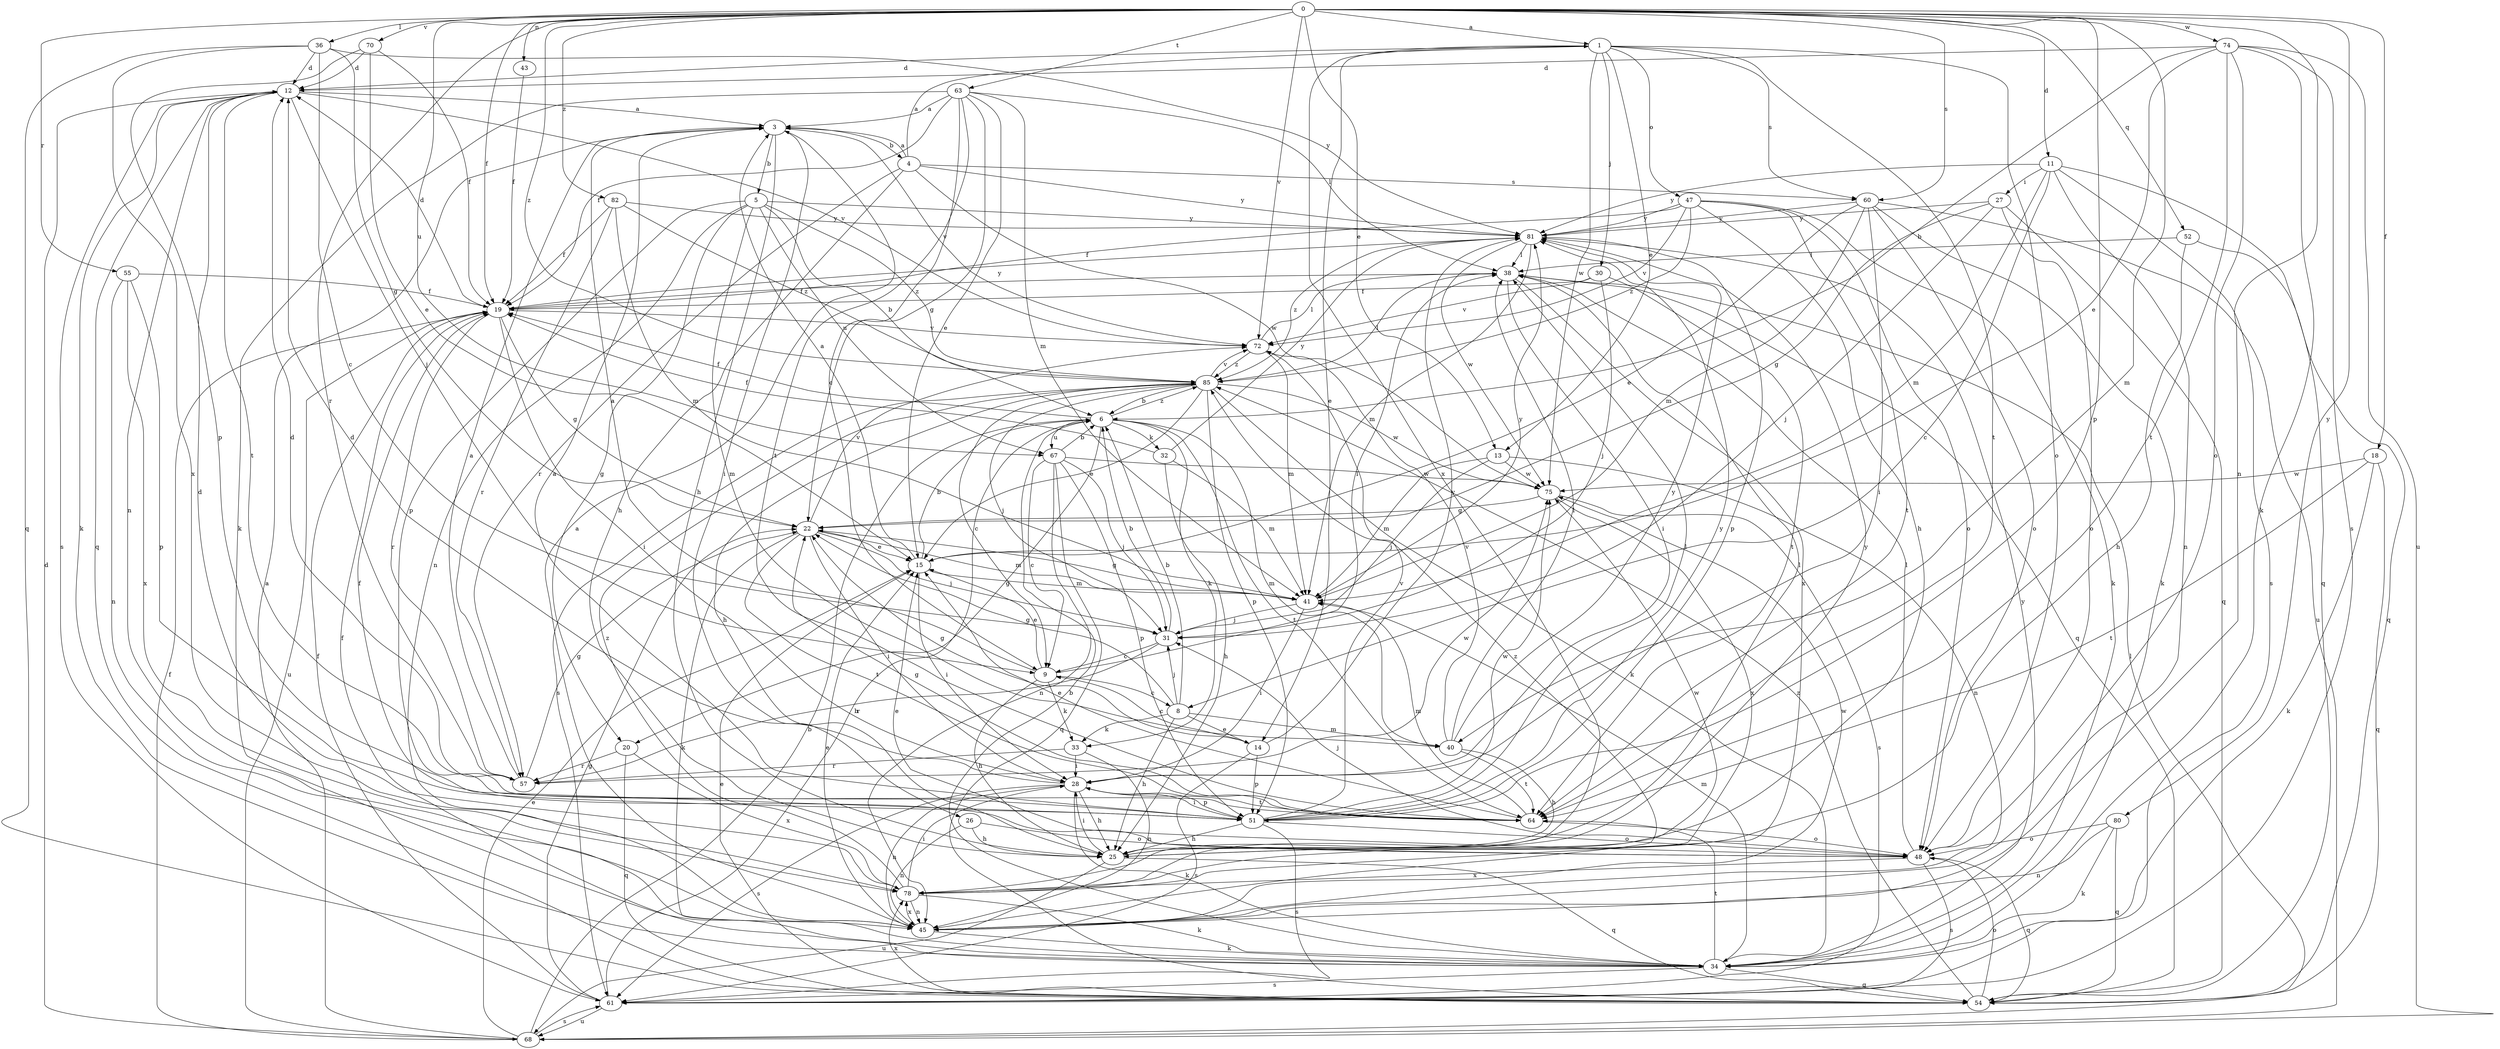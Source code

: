 strict digraph  {
0;
1;
3;
4;
5;
6;
8;
9;
11;
12;
13;
14;
15;
18;
19;
20;
22;
25;
26;
27;
28;
30;
31;
32;
33;
34;
36;
38;
40;
41;
43;
45;
47;
48;
51;
52;
54;
55;
57;
60;
61;
63;
64;
67;
68;
70;
72;
74;
75;
78;
80;
81;
82;
85;
0 -> 1  [label=a];
0 -> 11  [label=d];
0 -> 13  [label=e];
0 -> 18  [label=f];
0 -> 19  [label=f];
0 -> 36  [label=l];
0 -> 40  [label=m];
0 -> 43  [label=n];
0 -> 45  [label=n];
0 -> 51  [label=p];
0 -> 52  [label=q];
0 -> 55  [label=r];
0 -> 57  [label=r];
0 -> 60  [label=s];
0 -> 63  [label=t];
0 -> 67  [label=u];
0 -> 70  [label=v];
0 -> 72  [label=v];
0 -> 74  [label=w];
0 -> 80  [label=y];
0 -> 82  [label=z];
0 -> 85  [label=z];
1 -> 12  [label=d];
1 -> 13  [label=e];
1 -> 14  [label=e];
1 -> 30  [label=j];
1 -> 47  [label=o];
1 -> 48  [label=o];
1 -> 60  [label=s];
1 -> 64  [label=t];
1 -> 75  [label=w];
1 -> 78  [label=x];
3 -> 4  [label=b];
3 -> 5  [label=b];
3 -> 25  [label=h];
3 -> 26  [label=i];
3 -> 72  [label=v];
4 -> 1  [label=a];
4 -> 3  [label=a];
4 -> 25  [label=h];
4 -> 57  [label=r];
4 -> 60  [label=s];
4 -> 75  [label=w];
4 -> 81  [label=y];
5 -> 6  [label=b];
5 -> 20  [label=g];
5 -> 40  [label=m];
5 -> 45  [label=n];
5 -> 51  [label=p];
5 -> 67  [label=u];
5 -> 81  [label=y];
5 -> 85  [label=z];
6 -> 19  [label=f];
6 -> 20  [label=g];
6 -> 32  [label=k];
6 -> 33  [label=k];
6 -> 40  [label=m];
6 -> 64  [label=t];
6 -> 67  [label=u];
6 -> 85  [label=z];
8 -> 6  [label=b];
8 -> 14  [label=e];
8 -> 22  [label=g];
8 -> 25  [label=h];
8 -> 31  [label=j];
8 -> 33  [label=k];
8 -> 40  [label=m];
9 -> 3  [label=a];
9 -> 8  [label=c];
9 -> 15  [label=e];
9 -> 25  [label=h];
9 -> 33  [label=k];
9 -> 38  [label=l];
11 -> 8  [label=c];
11 -> 27  [label=i];
11 -> 41  [label=m];
11 -> 45  [label=n];
11 -> 54  [label=q];
11 -> 61  [label=s];
11 -> 81  [label=y];
12 -> 3  [label=a];
12 -> 31  [label=j];
12 -> 34  [label=k];
12 -> 45  [label=n];
12 -> 54  [label=q];
12 -> 61  [label=s];
12 -> 64  [label=t];
12 -> 72  [label=v];
13 -> 31  [label=j];
13 -> 41  [label=m];
13 -> 45  [label=n];
13 -> 75  [label=w];
14 -> 9  [label=c];
14 -> 22  [label=g];
14 -> 51  [label=p];
14 -> 61  [label=s];
14 -> 81  [label=y];
15 -> 3  [label=a];
15 -> 6  [label=b];
15 -> 28  [label=i];
15 -> 41  [label=m];
18 -> 34  [label=k];
18 -> 54  [label=q];
18 -> 64  [label=t];
18 -> 75  [label=w];
19 -> 12  [label=d];
19 -> 22  [label=g];
19 -> 28  [label=i];
19 -> 57  [label=r];
19 -> 68  [label=u];
19 -> 72  [label=v];
19 -> 81  [label=y];
20 -> 54  [label=q];
20 -> 57  [label=r];
20 -> 78  [label=x];
22 -> 15  [label=e];
22 -> 28  [label=i];
22 -> 31  [label=j];
22 -> 34  [label=k];
22 -> 41  [label=m];
22 -> 64  [label=t];
22 -> 72  [label=v];
25 -> 28  [label=i];
25 -> 38  [label=l];
25 -> 54  [label=q];
25 -> 68  [label=u];
25 -> 81  [label=y];
26 -> 25  [label=h];
26 -> 45  [label=n];
26 -> 48  [label=o];
27 -> 22  [label=g];
27 -> 31  [label=j];
27 -> 48  [label=o];
27 -> 54  [label=q];
27 -> 81  [label=y];
28 -> 12  [label=d];
28 -> 25  [label=h];
28 -> 34  [label=k];
28 -> 45  [label=n];
28 -> 51  [label=p];
28 -> 61  [label=s];
28 -> 64  [label=t];
30 -> 19  [label=f];
30 -> 31  [label=j];
30 -> 64  [label=t];
30 -> 72  [label=v];
31 -> 6  [label=b];
31 -> 9  [label=c];
31 -> 57  [label=r];
32 -> 19  [label=f];
32 -> 25  [label=h];
32 -> 41  [label=m];
32 -> 81  [label=y];
33 -> 28  [label=i];
33 -> 45  [label=n];
33 -> 57  [label=r];
34 -> 6  [label=b];
34 -> 19  [label=f];
34 -> 41  [label=m];
34 -> 54  [label=q];
34 -> 61  [label=s];
34 -> 64  [label=t];
34 -> 81  [label=y];
36 -> 9  [label=c];
36 -> 12  [label=d];
36 -> 22  [label=g];
36 -> 54  [label=q];
36 -> 78  [label=x];
36 -> 81  [label=y];
38 -> 19  [label=f];
38 -> 28  [label=i];
38 -> 54  [label=q];
38 -> 78  [label=x];
40 -> 25  [label=h];
40 -> 38  [label=l];
40 -> 64  [label=t];
40 -> 72  [label=v];
40 -> 81  [label=y];
41 -> 22  [label=g];
41 -> 28  [label=i];
41 -> 31  [label=j];
41 -> 81  [label=y];
43 -> 19  [label=f];
45 -> 3  [label=a];
45 -> 15  [label=e];
45 -> 34  [label=k];
45 -> 75  [label=w];
45 -> 78  [label=x];
45 -> 85  [label=z];
47 -> 19  [label=f];
47 -> 25  [label=h];
47 -> 34  [label=k];
47 -> 48  [label=o];
47 -> 64  [label=t];
47 -> 72  [label=v];
47 -> 81  [label=y];
47 -> 85  [label=z];
48 -> 15  [label=e];
48 -> 19  [label=f];
48 -> 31  [label=j];
48 -> 38  [label=l];
48 -> 54  [label=q];
48 -> 61  [label=s];
48 -> 78  [label=x];
51 -> 3  [label=a];
51 -> 25  [label=h];
51 -> 28  [label=i];
51 -> 38  [label=l];
51 -> 48  [label=o];
51 -> 61  [label=s];
51 -> 72  [label=v];
51 -> 75  [label=w];
51 -> 81  [label=y];
52 -> 25  [label=h];
52 -> 38  [label=l];
52 -> 54  [label=q];
54 -> 15  [label=e];
54 -> 48  [label=o];
54 -> 78  [label=x];
54 -> 85  [label=z];
55 -> 19  [label=f];
55 -> 45  [label=n];
55 -> 51  [label=p];
55 -> 78  [label=x];
57 -> 3  [label=a];
57 -> 12  [label=d];
57 -> 22  [label=g];
57 -> 75  [label=w];
60 -> 15  [label=e];
60 -> 28  [label=i];
60 -> 34  [label=k];
60 -> 41  [label=m];
60 -> 48  [label=o];
60 -> 68  [label=u];
60 -> 81  [label=y];
61 -> 6  [label=b];
61 -> 19  [label=f];
61 -> 22  [label=g];
61 -> 68  [label=u];
63 -> 3  [label=a];
63 -> 9  [label=c];
63 -> 15  [label=e];
63 -> 19  [label=f];
63 -> 22  [label=g];
63 -> 34  [label=k];
63 -> 38  [label=l];
63 -> 41  [label=m];
63 -> 64  [label=t];
64 -> 15  [label=e];
64 -> 22  [label=g];
64 -> 41  [label=m];
64 -> 48  [label=o];
67 -> 6  [label=b];
67 -> 9  [label=c];
67 -> 31  [label=j];
67 -> 45  [label=n];
67 -> 51  [label=p];
67 -> 54  [label=q];
67 -> 75  [label=w];
68 -> 3  [label=a];
68 -> 6  [label=b];
68 -> 12  [label=d];
68 -> 15  [label=e];
68 -> 19  [label=f];
68 -> 38  [label=l];
68 -> 61  [label=s];
70 -> 12  [label=d];
70 -> 15  [label=e];
70 -> 19  [label=f];
70 -> 51  [label=p];
72 -> 38  [label=l];
72 -> 41  [label=m];
72 -> 85  [label=z];
74 -> 6  [label=b];
74 -> 12  [label=d];
74 -> 15  [label=e];
74 -> 34  [label=k];
74 -> 48  [label=o];
74 -> 61  [label=s];
74 -> 64  [label=t];
74 -> 68  [label=u];
75 -> 22  [label=g];
75 -> 61  [label=s];
75 -> 78  [label=x];
78 -> 12  [label=d];
78 -> 28  [label=i];
78 -> 34  [label=k];
78 -> 45  [label=n];
78 -> 75  [label=w];
78 -> 85  [label=z];
80 -> 34  [label=k];
80 -> 45  [label=n];
80 -> 48  [label=o];
80 -> 54  [label=q];
81 -> 38  [label=l];
81 -> 41  [label=m];
81 -> 51  [label=p];
81 -> 75  [label=w];
81 -> 85  [label=z];
82 -> 19  [label=f];
82 -> 41  [label=m];
82 -> 57  [label=r];
82 -> 81  [label=y];
82 -> 85  [label=z];
85 -> 6  [label=b];
85 -> 9  [label=c];
85 -> 15  [label=e];
85 -> 25  [label=h];
85 -> 31  [label=j];
85 -> 34  [label=k];
85 -> 38  [label=l];
85 -> 51  [label=p];
85 -> 61  [label=s];
85 -> 72  [label=v];
85 -> 75  [label=w];
}
